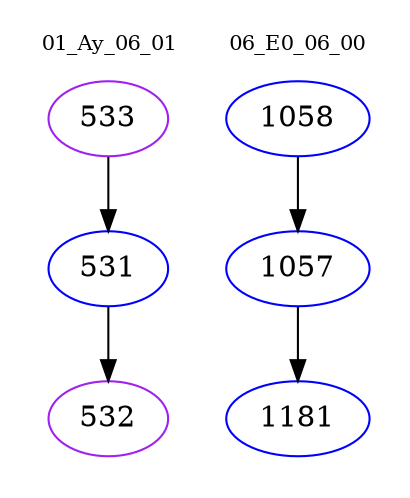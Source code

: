 digraph{
subgraph cluster_0 {
color = white
label = "01_Ay_06_01";
fontsize=10;
T0_533 [label="533", color="purple"]
T0_533 -> T0_531 [color="black"]
T0_531 [label="531", color="blue"]
T0_531 -> T0_532 [color="black"]
T0_532 [label="532", color="purple"]
}
subgraph cluster_1 {
color = white
label = "06_E0_06_00";
fontsize=10;
T1_1058 [label="1058", color="blue"]
T1_1058 -> T1_1057 [color="black"]
T1_1057 [label="1057", color="blue"]
T1_1057 -> T1_1181 [color="black"]
T1_1181 [label="1181", color="blue"]
}
}
